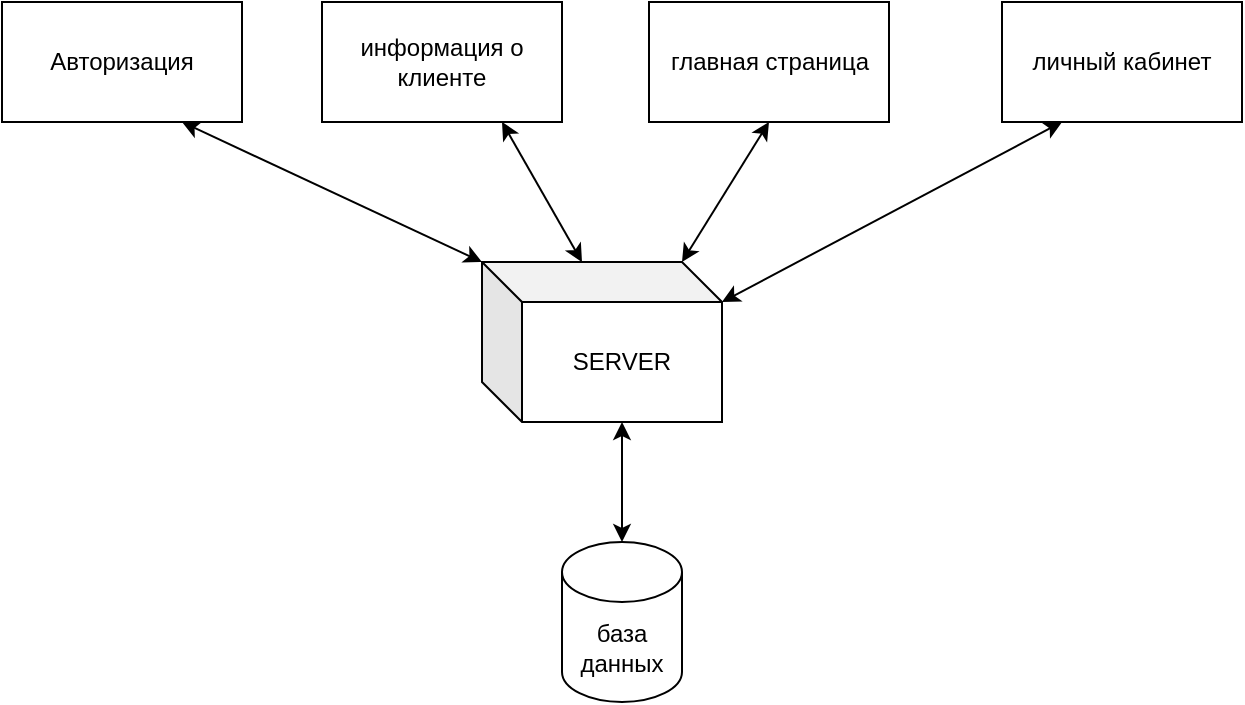 <mxfile version="24.8.2" pages="2">
  <diagram name="Страница — 1" id="VztX9pAZRUpxUWDFbsGC">
    <mxGraphModel dx="1042" dy="575" grid="1" gridSize="10" guides="1" tooltips="1" connect="1" arrows="1" fold="1" page="1" pageScale="1" pageWidth="827" pageHeight="1169" math="0" shadow="0">
      <root>
        <mxCell id="0" />
        <mxCell id="1" parent="0" />
        <mxCell id="9-fZdMAmQM1u1oCIOUPr-1" value="Авторизация" style="rounded=0;whiteSpace=wrap;html=1;" vertex="1" parent="1">
          <mxGeometry x="90" y="290" width="120" height="60" as="geometry" />
        </mxCell>
        <mxCell id="9-fZdMAmQM1u1oCIOUPr-2" value="главная страница" style="rounded=0;whiteSpace=wrap;html=1;" vertex="1" parent="1">
          <mxGeometry x="413.5" y="290" width="120" height="60" as="geometry" />
        </mxCell>
        <mxCell id="9-fZdMAmQM1u1oCIOUPr-3" value="информация о клиенте" style="rounded=0;whiteSpace=wrap;html=1;" vertex="1" parent="1">
          <mxGeometry x="250" y="290" width="120" height="60" as="geometry" />
        </mxCell>
        <mxCell id="9-fZdMAmQM1u1oCIOUPr-4" value="база данных" style="shape=cylinder3;whiteSpace=wrap;html=1;boundedLbl=1;backgroundOutline=1;size=15;" vertex="1" parent="1">
          <mxGeometry x="370" y="560" width="60" height="80" as="geometry" />
        </mxCell>
        <mxCell id="9-fZdMAmQM1u1oCIOUPr-5" value="SERVER" style="shape=cube;whiteSpace=wrap;html=1;boundedLbl=1;backgroundOutline=1;darkOpacity=0.05;darkOpacity2=0.1;" vertex="1" parent="1">
          <mxGeometry x="330" y="420" width="120" height="80" as="geometry" />
        </mxCell>
        <mxCell id="9-fZdMAmQM1u1oCIOUPr-6" value="личный кабинет" style="rounded=0;whiteSpace=wrap;html=1;" vertex="1" parent="1">
          <mxGeometry x="590" y="290" width="120" height="60" as="geometry" />
        </mxCell>
        <mxCell id="9-fZdMAmQM1u1oCIOUPr-7" value="" style="endArrow=classic;startArrow=classic;html=1;rounded=0;entryX=0.25;entryY=1;entryDx=0;entryDy=0;exitX=0;exitY=0;exitDx=120;exitDy=20;exitPerimeter=0;" edge="1" parent="1" source="9-fZdMAmQM1u1oCIOUPr-5" target="9-fZdMAmQM1u1oCIOUPr-6">
          <mxGeometry width="50" height="50" relative="1" as="geometry">
            <mxPoint x="448.5" y="480" as="sourcePoint" />
            <mxPoint x="498.5" y="430" as="targetPoint" />
          </mxGeometry>
        </mxCell>
        <mxCell id="9-fZdMAmQM1u1oCIOUPr-8" value="" style="endArrow=classic;startArrow=classic;html=1;rounded=0;entryX=0.5;entryY=1;entryDx=0;entryDy=0;exitX=0;exitY=0;exitDx=100;exitDy=0;exitPerimeter=0;" edge="1" parent="1" source="9-fZdMAmQM1u1oCIOUPr-5" target="9-fZdMAmQM1u1oCIOUPr-2">
          <mxGeometry width="50" height="50" relative="1" as="geometry">
            <mxPoint x="390" y="450" as="sourcePoint" />
            <mxPoint x="440" y="400" as="targetPoint" />
          </mxGeometry>
        </mxCell>
        <mxCell id="9-fZdMAmQM1u1oCIOUPr-9" value="" style="endArrow=classic;startArrow=classic;html=1;rounded=0;entryX=0.75;entryY=1;entryDx=0;entryDy=0;exitX=0;exitY=0;exitDx=50;exitDy=0;exitPerimeter=0;" edge="1" parent="1" source="9-fZdMAmQM1u1oCIOUPr-5" target="9-fZdMAmQM1u1oCIOUPr-3">
          <mxGeometry width="50" height="50" relative="1" as="geometry">
            <mxPoint x="390" y="450" as="sourcePoint" />
            <mxPoint x="440" y="400" as="targetPoint" />
          </mxGeometry>
        </mxCell>
        <mxCell id="9-fZdMAmQM1u1oCIOUPr-10" value="" style="endArrow=classic;startArrow=classic;html=1;rounded=0;entryX=0.75;entryY=1;entryDx=0;entryDy=0;exitX=0;exitY=0;exitDx=0;exitDy=0;exitPerimeter=0;" edge="1" parent="1" source="9-fZdMAmQM1u1oCIOUPr-5" target="9-fZdMAmQM1u1oCIOUPr-1">
          <mxGeometry width="50" height="50" relative="1" as="geometry">
            <mxPoint x="390" y="450" as="sourcePoint" />
            <mxPoint x="440" y="400" as="targetPoint" />
          </mxGeometry>
        </mxCell>
        <mxCell id="9-fZdMAmQM1u1oCIOUPr-11" value="" style="endArrow=classic;startArrow=classic;html=1;rounded=0;exitX=0.5;exitY=0;exitDx=0;exitDy=0;exitPerimeter=0;entryX=0;entryY=0;entryDx=70;entryDy=80;entryPerimeter=0;" edge="1" parent="1" source="9-fZdMAmQM1u1oCIOUPr-4" target="9-fZdMAmQM1u1oCIOUPr-5">
          <mxGeometry width="50" height="50" relative="1" as="geometry">
            <mxPoint x="390" y="450" as="sourcePoint" />
            <mxPoint x="440" y="400" as="targetPoint" />
          </mxGeometry>
        </mxCell>
      </root>
    </mxGraphModel>
  </diagram>
  <diagram id="OaX26MK__pQp7hjjdDpt" name="Страница — 2">
    <mxGraphModel grid="1" page="1" gridSize="10" guides="1" tooltips="1" connect="1" arrows="1" fold="1" pageScale="1" pageWidth="827" pageHeight="1169" math="0" shadow="0">
      <root>
        <mxCell id="0" />
        <mxCell id="1" parent="0" />
      </root>
    </mxGraphModel>
  </diagram>
</mxfile>
